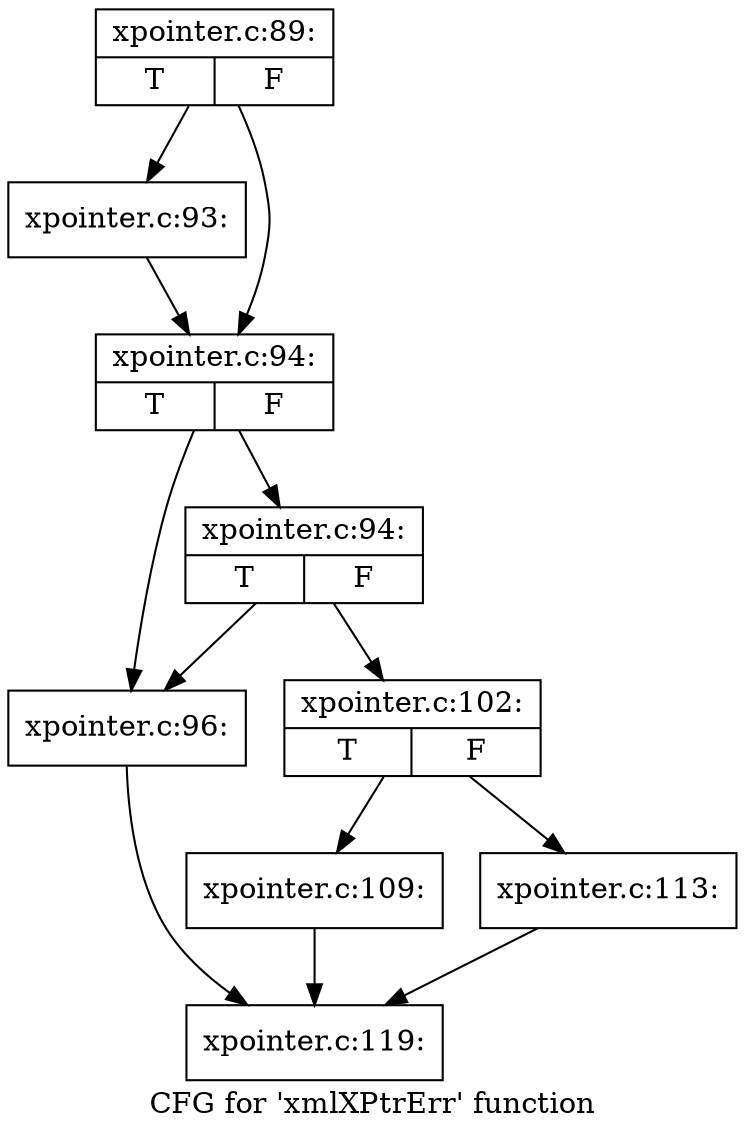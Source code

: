 digraph "CFG for 'xmlXPtrErr' function" {
	label="CFG for 'xmlXPtrErr' function";

	Node0x51dc7a0 [shape=record,label="{xpointer.c:89:|{<s0>T|<s1>F}}"];
	Node0x51dc7a0 -> Node0x521b360;
	Node0x51dc7a0 -> Node0x521b3b0;
	Node0x521b360 [shape=record,label="{xpointer.c:93:}"];
	Node0x521b360 -> Node0x521b3b0;
	Node0x521b3b0 [shape=record,label="{xpointer.c:94:|{<s0>T|<s1>F}}"];
	Node0x521b3b0 -> Node0x521b9a0;
	Node0x521b3b0 -> Node0x521ba40;
	Node0x521ba40 [shape=record,label="{xpointer.c:94:|{<s0>T|<s1>F}}"];
	Node0x521ba40 -> Node0x521b9a0;
	Node0x521ba40 -> Node0x521b9f0;
	Node0x521b9a0 [shape=record,label="{xpointer.c:96:}"];
	Node0x521b9a0 -> Node0x521f7f0;
	Node0x521b9f0 [shape=record,label="{xpointer.c:102:|{<s0>T|<s1>F}}"];
	Node0x521b9f0 -> Node0x521e240;
	Node0x521b9f0 -> Node0x521f840;
	Node0x521e240 [shape=record,label="{xpointer.c:109:}"];
	Node0x521e240 -> Node0x521f7f0;
	Node0x521f840 [shape=record,label="{xpointer.c:113:}"];
	Node0x521f840 -> Node0x521f7f0;
	Node0x521f7f0 [shape=record,label="{xpointer.c:119:}"];
}
